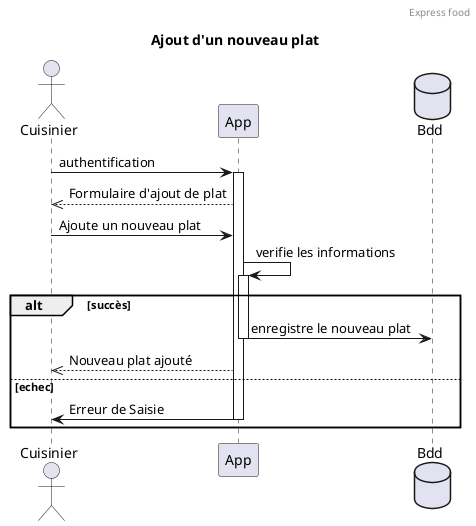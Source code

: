 @startuml
header Express food
title Ajout d'un nouveau plat
actor Cuisinier
participant App
database Bdd
Cuisinier -> App: authentification
activate App
App -->> Cuisinier: Formulaire d'ajout de plat
Cuisinier -> App: Ajoute un nouveau plat
App -> App: verifie les informations
activate App
alt succès
App -> Bdd: enregistre le nouveau plat
deactivate App
App -->> Cuisinier: Nouveau plat ajouté
else echec
App -> Cuisinier: Erreur de Saisie
deactivate App
end
@enduml